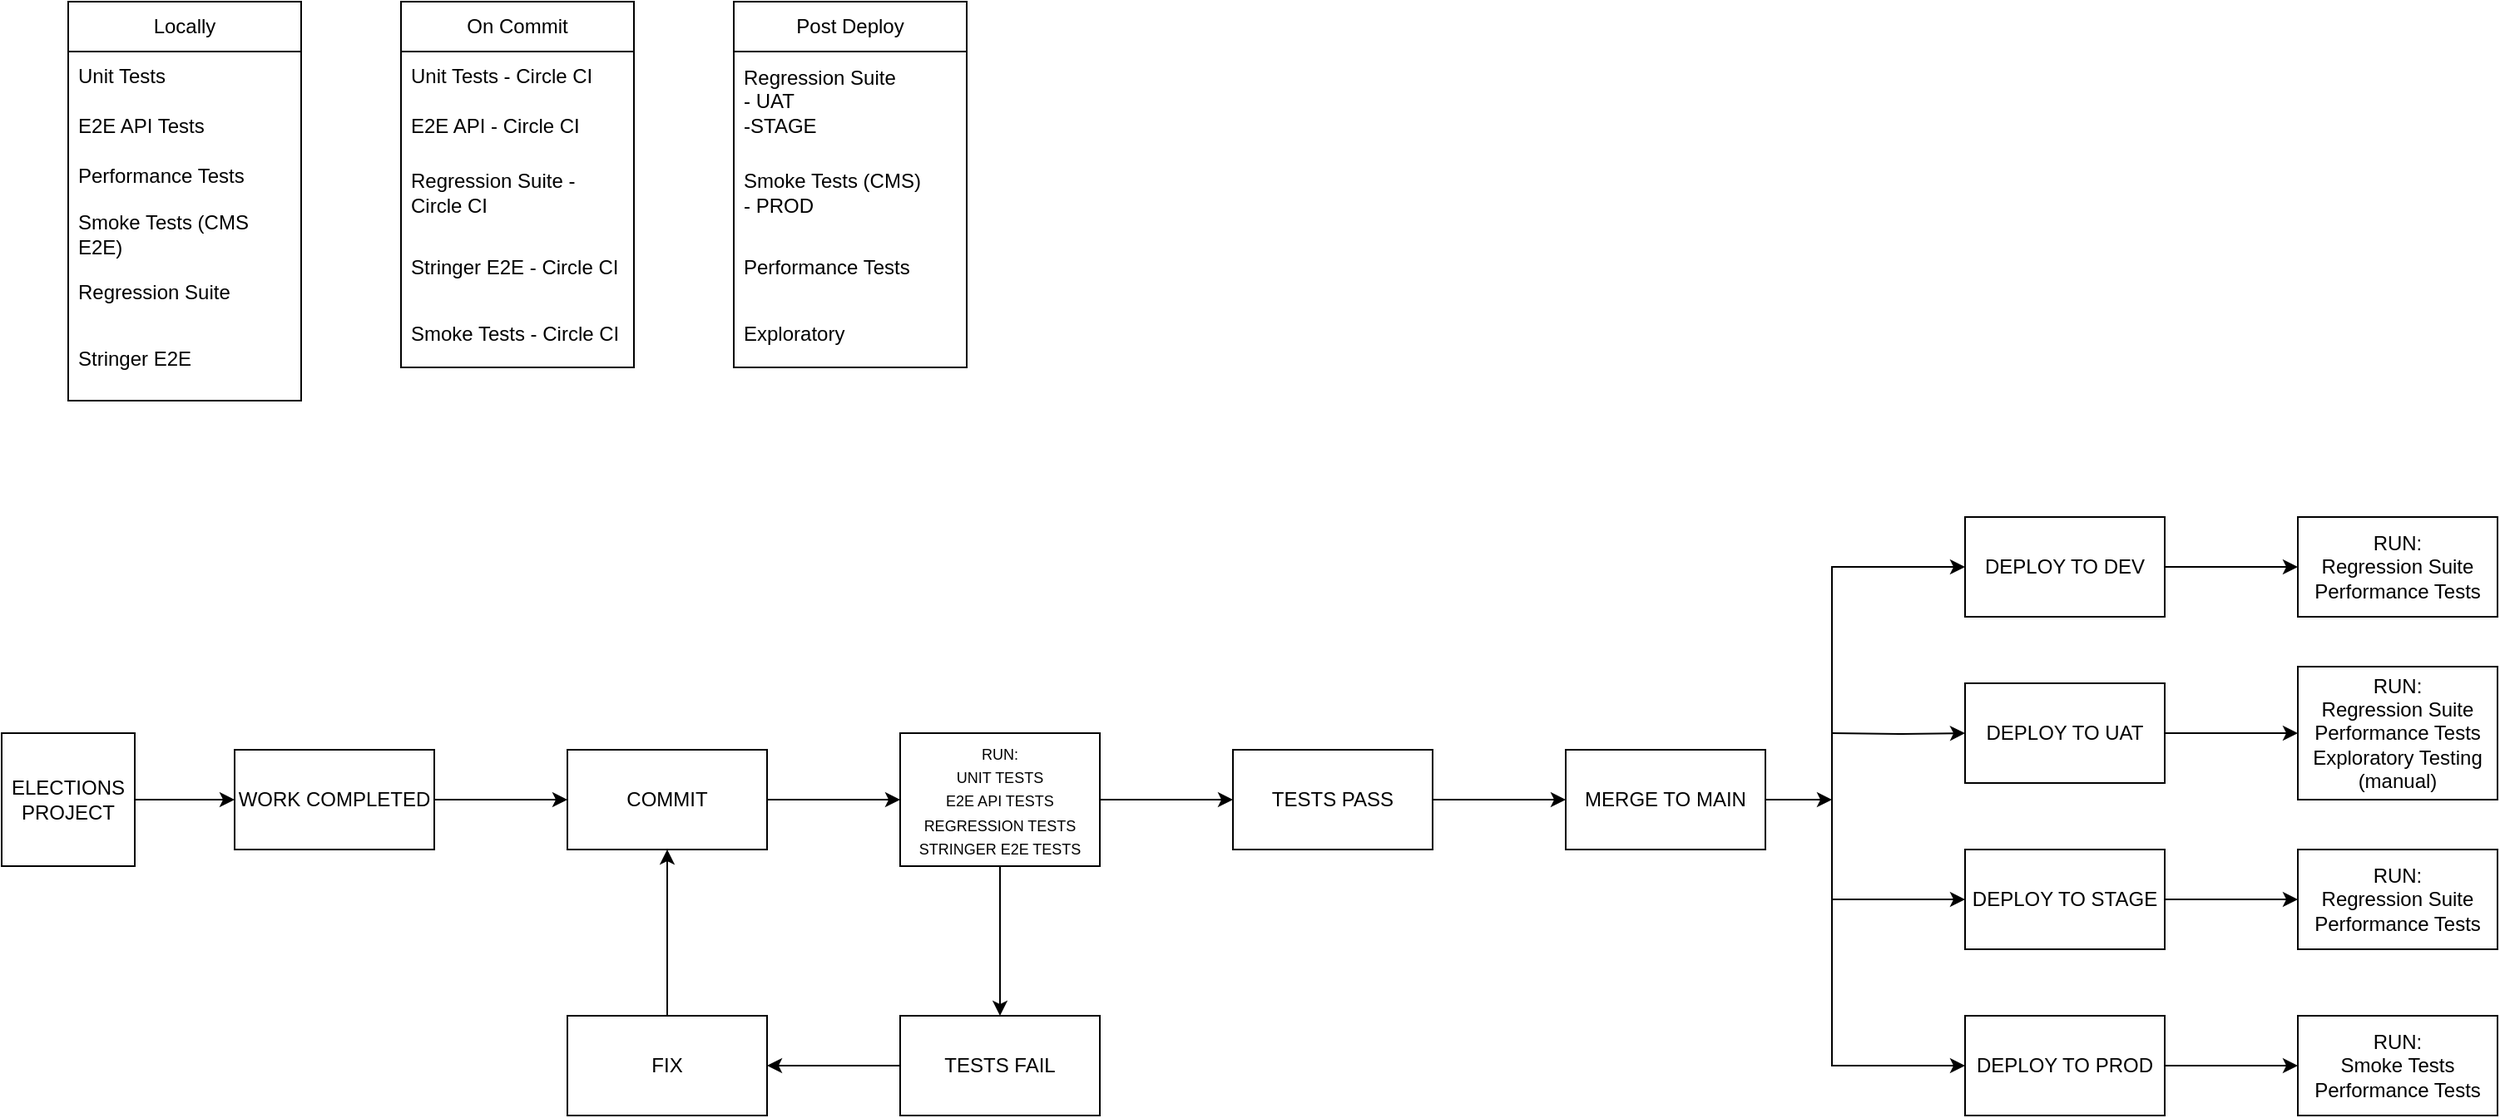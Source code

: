 <mxfile version="22.1.4" type="github">
  <diagram name="Page-1" id="F1OOcrW6D3RRBcVDZrj7">
    <mxGraphModel dx="794" dy="469" grid="1" gridSize="10" guides="1" tooltips="1" connect="1" arrows="1" fold="1" page="1" pageScale="1" pageWidth="3300" pageHeight="2339" math="0" shadow="0">
      <root>
        <mxCell id="0" />
        <mxCell id="1" parent="0" />
        <mxCell id="KTq_Er68q4V80zFjPGYi-2" value="Locally" style="swimlane;fontStyle=0;childLayout=stackLayout;horizontal=1;startSize=30;horizontalStack=0;resizeParent=1;resizeParentMax=0;resizeLast=0;collapsible=1;marginBottom=0;whiteSpace=wrap;html=1;" vertex="1" parent="1">
          <mxGeometry x="80" y="40" width="140" height="240" as="geometry" />
        </mxCell>
        <mxCell id="KTq_Er68q4V80zFjPGYi-3" value="Unit Tests" style="text;strokeColor=none;fillColor=none;align=left;verticalAlign=middle;spacingLeft=4;spacingRight=4;overflow=hidden;points=[[0,0.5],[1,0.5]];portConstraint=eastwest;rotatable=0;whiteSpace=wrap;html=1;" vertex="1" parent="KTq_Er68q4V80zFjPGYi-2">
          <mxGeometry y="30" width="140" height="30" as="geometry" />
        </mxCell>
        <mxCell id="KTq_Er68q4V80zFjPGYi-4" value="E2E API Tests" style="text;strokeColor=none;fillColor=none;align=left;verticalAlign=middle;spacingLeft=4;spacingRight=4;overflow=hidden;points=[[0,0.5],[1,0.5]];portConstraint=eastwest;rotatable=0;whiteSpace=wrap;html=1;" vertex="1" parent="KTq_Er68q4V80zFjPGYi-2">
          <mxGeometry y="60" width="140" height="30" as="geometry" />
        </mxCell>
        <mxCell id="KTq_Er68q4V80zFjPGYi-5" value="Performance Tests" style="text;strokeColor=none;fillColor=none;align=left;verticalAlign=middle;spacingLeft=4;spacingRight=4;overflow=hidden;points=[[0,0.5],[1,0.5]];portConstraint=eastwest;rotatable=0;whiteSpace=wrap;html=1;" vertex="1" parent="KTq_Er68q4V80zFjPGYi-2">
          <mxGeometry y="90" width="140" height="30" as="geometry" />
        </mxCell>
        <mxCell id="KTq_Er68q4V80zFjPGYi-15" value="Smoke Tests (CMS E2E)" style="text;strokeColor=none;fillColor=none;align=left;verticalAlign=middle;spacingLeft=4;spacingRight=4;overflow=hidden;points=[[0,0.5],[1,0.5]];portConstraint=eastwest;rotatable=0;whiteSpace=wrap;html=1;" vertex="1" parent="KTq_Er68q4V80zFjPGYi-2">
          <mxGeometry y="120" width="140" height="40" as="geometry" />
        </mxCell>
        <mxCell id="KTq_Er68q4V80zFjPGYi-16" value="Regression Suite" style="text;strokeColor=none;fillColor=none;align=left;verticalAlign=middle;spacingLeft=4;spacingRight=4;overflow=hidden;points=[[0,0.5],[1,0.5]];portConstraint=eastwest;rotatable=0;whiteSpace=wrap;html=1;" vertex="1" parent="KTq_Er68q4V80zFjPGYi-2">
          <mxGeometry y="160" width="140" height="30" as="geometry" />
        </mxCell>
        <mxCell id="KTq_Er68q4V80zFjPGYi-14" value="Stringer E2E" style="text;strokeColor=none;fillColor=none;align=left;verticalAlign=middle;spacingLeft=4;spacingRight=4;overflow=hidden;points=[[0,0.5],[1,0.5]];portConstraint=eastwest;rotatable=0;whiteSpace=wrap;html=1;" vertex="1" parent="KTq_Er68q4V80zFjPGYi-2">
          <mxGeometry y="190" width="140" height="50" as="geometry" />
        </mxCell>
        <mxCell id="KTq_Er68q4V80zFjPGYi-6" value="On Commit" style="swimlane;fontStyle=0;childLayout=stackLayout;horizontal=1;startSize=30;horizontalStack=0;resizeParent=1;resizeParentMax=0;resizeLast=0;collapsible=1;marginBottom=0;whiteSpace=wrap;html=1;" vertex="1" parent="1">
          <mxGeometry x="280" y="40" width="140" height="220" as="geometry" />
        </mxCell>
        <mxCell id="KTq_Er68q4V80zFjPGYi-7" value="Unit Tests - Circle CI" style="text;strokeColor=none;fillColor=none;align=left;verticalAlign=middle;spacingLeft=4;spacingRight=4;overflow=hidden;points=[[0,0.5],[1,0.5]];portConstraint=eastwest;rotatable=0;whiteSpace=wrap;html=1;" vertex="1" parent="KTq_Er68q4V80zFjPGYi-6">
          <mxGeometry y="30" width="140" height="30" as="geometry" />
        </mxCell>
        <mxCell id="KTq_Er68q4V80zFjPGYi-8" value="E2E API - Circle CI" style="text;strokeColor=none;fillColor=none;align=left;verticalAlign=middle;spacingLeft=4;spacingRight=4;overflow=hidden;points=[[0,0.5],[1,0.5]];portConstraint=eastwest;rotatable=0;whiteSpace=wrap;html=1;" vertex="1" parent="KTq_Er68q4V80zFjPGYi-6">
          <mxGeometry y="60" width="140" height="30" as="geometry" />
        </mxCell>
        <mxCell id="KTq_Er68q4V80zFjPGYi-9" value="Regression Suite - Circle CI" style="text;strokeColor=none;fillColor=none;align=left;verticalAlign=middle;spacingLeft=4;spacingRight=4;overflow=hidden;points=[[0,0.5],[1,0.5]];portConstraint=eastwest;rotatable=0;whiteSpace=wrap;html=1;" vertex="1" parent="KTq_Er68q4V80zFjPGYi-6">
          <mxGeometry y="90" width="140" height="50" as="geometry" />
        </mxCell>
        <mxCell id="KTq_Er68q4V80zFjPGYi-17" value="Stringer E2E - Circle CI" style="text;strokeColor=none;fillColor=none;align=left;verticalAlign=middle;spacingLeft=4;spacingRight=4;overflow=hidden;points=[[0,0.5],[1,0.5]];portConstraint=eastwest;rotatable=0;whiteSpace=wrap;html=1;" vertex="1" parent="KTq_Er68q4V80zFjPGYi-6">
          <mxGeometry y="140" width="140" height="40" as="geometry" />
        </mxCell>
        <mxCell id="KTq_Er68q4V80zFjPGYi-18" value="Smoke Tests - Circle CI" style="text;strokeColor=none;fillColor=none;align=left;verticalAlign=middle;spacingLeft=4;spacingRight=4;overflow=hidden;points=[[0,0.5],[1,0.5]];portConstraint=eastwest;rotatable=0;whiteSpace=wrap;html=1;" vertex="1" parent="KTq_Er68q4V80zFjPGYi-6">
          <mxGeometry y="180" width="140" height="40" as="geometry" />
        </mxCell>
        <mxCell id="KTq_Er68q4V80zFjPGYi-10" value="Post Deploy" style="swimlane;fontStyle=0;childLayout=stackLayout;horizontal=1;startSize=30;horizontalStack=0;resizeParent=1;resizeParentMax=0;resizeLast=0;collapsible=1;marginBottom=0;whiteSpace=wrap;html=1;" vertex="1" parent="1">
          <mxGeometry x="480" y="40" width="140" height="220" as="geometry" />
        </mxCell>
        <mxCell id="KTq_Er68q4V80zFjPGYi-11" value="Regression Suite&lt;br&gt;- UAT&lt;br&gt;-STAGE" style="text;strokeColor=none;fillColor=none;align=left;verticalAlign=middle;spacingLeft=4;spacingRight=4;overflow=hidden;points=[[0,0.5],[1,0.5]];portConstraint=eastwest;rotatable=0;whiteSpace=wrap;html=1;" vertex="1" parent="KTq_Er68q4V80zFjPGYi-10">
          <mxGeometry y="30" width="140" height="60" as="geometry" />
        </mxCell>
        <mxCell id="KTq_Er68q4V80zFjPGYi-12" value="Smoke Tests (CMS)&lt;br&gt;- PROD" style="text;strokeColor=none;fillColor=none;align=left;verticalAlign=middle;spacingLeft=4;spacingRight=4;overflow=hidden;points=[[0,0.5],[1,0.5]];portConstraint=eastwest;rotatable=0;whiteSpace=wrap;html=1;" vertex="1" parent="KTq_Er68q4V80zFjPGYi-10">
          <mxGeometry y="90" width="140" height="50" as="geometry" />
        </mxCell>
        <mxCell id="KTq_Er68q4V80zFjPGYi-13" value="Performance Tests" style="text;strokeColor=none;fillColor=none;align=left;verticalAlign=middle;spacingLeft=4;spacingRight=4;overflow=hidden;points=[[0,0.5],[1,0.5]];portConstraint=eastwest;rotatable=0;whiteSpace=wrap;html=1;" vertex="1" parent="KTq_Er68q4V80zFjPGYi-10">
          <mxGeometry y="140" width="140" height="40" as="geometry" />
        </mxCell>
        <mxCell id="KTq_Er68q4V80zFjPGYi-19" value="Exploratory" style="text;strokeColor=none;fillColor=none;align=left;verticalAlign=middle;spacingLeft=4;spacingRight=4;overflow=hidden;points=[[0,0.5],[1,0.5]];portConstraint=eastwest;rotatable=0;whiteSpace=wrap;html=1;" vertex="1" parent="KTq_Er68q4V80zFjPGYi-10">
          <mxGeometry y="180" width="140" height="40" as="geometry" />
        </mxCell>
        <mxCell id="KTq_Er68q4V80zFjPGYi-22" value="" style="edgeStyle=orthogonalEdgeStyle;rounded=0;orthogonalLoop=1;jettySize=auto;html=1;" edge="1" parent="1" source="KTq_Er68q4V80zFjPGYi-20" target="KTq_Er68q4V80zFjPGYi-21">
          <mxGeometry relative="1" as="geometry" />
        </mxCell>
        <mxCell id="KTq_Er68q4V80zFjPGYi-20" value="ELECTIONS PROJECT" style="whiteSpace=wrap;html=1;aspect=fixed;" vertex="1" parent="1">
          <mxGeometry x="40" y="480" width="80" height="80" as="geometry" />
        </mxCell>
        <mxCell id="KTq_Er68q4V80zFjPGYi-24" value="" style="edgeStyle=orthogonalEdgeStyle;rounded=0;orthogonalLoop=1;jettySize=auto;html=1;" edge="1" parent="1" source="KTq_Er68q4V80zFjPGYi-21" target="KTq_Er68q4V80zFjPGYi-23">
          <mxGeometry relative="1" as="geometry" />
        </mxCell>
        <mxCell id="KTq_Er68q4V80zFjPGYi-21" value="WORK COMPLETED" style="whiteSpace=wrap;html=1;" vertex="1" parent="1">
          <mxGeometry x="180" y="490" width="120" height="60" as="geometry" />
        </mxCell>
        <mxCell id="KTq_Er68q4V80zFjPGYi-26" value="" style="edgeStyle=orthogonalEdgeStyle;rounded=0;orthogonalLoop=1;jettySize=auto;html=1;" edge="1" parent="1" source="KTq_Er68q4V80zFjPGYi-23" target="KTq_Er68q4V80zFjPGYi-25">
          <mxGeometry relative="1" as="geometry" />
        </mxCell>
        <mxCell id="KTq_Er68q4V80zFjPGYi-23" value="COMMIT" style="whiteSpace=wrap;html=1;" vertex="1" parent="1">
          <mxGeometry x="380" y="490" width="120" height="60" as="geometry" />
        </mxCell>
        <mxCell id="KTq_Er68q4V80zFjPGYi-28" value="" style="edgeStyle=orthogonalEdgeStyle;rounded=0;orthogonalLoop=1;jettySize=auto;html=1;" edge="1" parent="1" source="KTq_Er68q4V80zFjPGYi-25" target="KTq_Er68q4V80zFjPGYi-27">
          <mxGeometry relative="1" as="geometry" />
        </mxCell>
        <mxCell id="KTq_Er68q4V80zFjPGYi-33" value="" style="edgeStyle=orthogonalEdgeStyle;rounded=0;orthogonalLoop=1;jettySize=auto;html=1;" edge="1" parent="1" source="KTq_Er68q4V80zFjPGYi-25" target="KTq_Er68q4V80zFjPGYi-32">
          <mxGeometry relative="1" as="geometry" />
        </mxCell>
        <mxCell id="KTq_Er68q4V80zFjPGYi-25" value="&lt;font style=&quot;font-size: 9px;&quot;&gt;RUN:&lt;br&gt;UNIT TESTS&lt;br&gt;E2E API TESTS&lt;br&gt;REGRESSION TESTS&lt;br&gt;STRINGER E2E TESTS&lt;/font&gt;" style="whiteSpace=wrap;html=1;" vertex="1" parent="1">
          <mxGeometry x="580" y="480" width="120" height="80" as="geometry" />
        </mxCell>
        <mxCell id="KTq_Er68q4V80zFjPGYi-30" value="" style="edgeStyle=orthogonalEdgeStyle;rounded=0;orthogonalLoop=1;jettySize=auto;html=1;" edge="1" parent="1" source="KTq_Er68q4V80zFjPGYi-27" target="KTq_Er68q4V80zFjPGYi-29">
          <mxGeometry relative="1" as="geometry" />
        </mxCell>
        <mxCell id="KTq_Er68q4V80zFjPGYi-27" value="TESTS FAIL" style="whiteSpace=wrap;html=1;" vertex="1" parent="1">
          <mxGeometry x="580" y="650" width="120" height="60" as="geometry" />
        </mxCell>
        <mxCell id="KTq_Er68q4V80zFjPGYi-31" value="" style="edgeStyle=orthogonalEdgeStyle;rounded=0;orthogonalLoop=1;jettySize=auto;html=1;" edge="1" parent="1" source="KTq_Er68q4V80zFjPGYi-29" target="KTq_Er68q4V80zFjPGYi-23">
          <mxGeometry relative="1" as="geometry" />
        </mxCell>
        <mxCell id="KTq_Er68q4V80zFjPGYi-29" value="FIX" style="whiteSpace=wrap;html=1;" vertex="1" parent="1">
          <mxGeometry x="380" y="650" width="120" height="60" as="geometry" />
        </mxCell>
        <mxCell id="KTq_Er68q4V80zFjPGYi-35" value="" style="edgeStyle=orthogonalEdgeStyle;rounded=0;orthogonalLoop=1;jettySize=auto;html=1;" edge="1" parent="1" source="KTq_Er68q4V80zFjPGYi-32" target="KTq_Er68q4V80zFjPGYi-34">
          <mxGeometry relative="1" as="geometry" />
        </mxCell>
        <mxCell id="KTq_Er68q4V80zFjPGYi-32" value="TESTS PASS" style="whiteSpace=wrap;html=1;" vertex="1" parent="1">
          <mxGeometry x="780" y="490" width="120" height="60" as="geometry" />
        </mxCell>
        <mxCell id="KTq_Er68q4V80zFjPGYi-37" value="" style="edgeStyle=orthogonalEdgeStyle;rounded=0;orthogonalLoop=1;jettySize=auto;html=1;" edge="1" parent="1" target="KTq_Er68q4V80zFjPGYi-36">
          <mxGeometry relative="1" as="geometry">
            <mxPoint x="1140" y="480" as="sourcePoint" />
          </mxGeometry>
        </mxCell>
        <mxCell id="KTq_Er68q4V80zFjPGYi-34" value="MERGE TO MAIN" style="whiteSpace=wrap;html=1;" vertex="1" parent="1">
          <mxGeometry x="980" y="490" width="120" height="60" as="geometry" />
        </mxCell>
        <mxCell id="KTq_Er68q4V80zFjPGYi-49" value="" style="edgeStyle=orthogonalEdgeStyle;rounded=0;orthogonalLoop=1;jettySize=auto;html=1;" edge="1" parent="1" source="KTq_Er68q4V80zFjPGYi-36" target="KTq_Er68q4V80zFjPGYi-48">
          <mxGeometry relative="1" as="geometry" />
        </mxCell>
        <mxCell id="KTq_Er68q4V80zFjPGYi-36" value="DEPLOY TO UAT" style="whiteSpace=wrap;html=1;" vertex="1" parent="1">
          <mxGeometry x="1220" y="450" width="120" height="60" as="geometry" />
        </mxCell>
        <mxCell id="KTq_Er68q4V80zFjPGYi-47" value="" style="edgeStyle=orthogonalEdgeStyle;rounded=0;orthogonalLoop=1;jettySize=auto;html=1;" edge="1" parent="1" source="KTq_Er68q4V80zFjPGYi-38" target="KTq_Er68q4V80zFjPGYi-46">
          <mxGeometry relative="1" as="geometry" />
        </mxCell>
        <mxCell id="KTq_Er68q4V80zFjPGYi-38" value="DEPLOY TO DEV" style="whiteSpace=wrap;html=1;" vertex="1" parent="1">
          <mxGeometry x="1220" y="350" width="120" height="60" as="geometry" />
        </mxCell>
        <mxCell id="KTq_Er68q4V80zFjPGYi-51" value="" style="edgeStyle=orthogonalEdgeStyle;rounded=0;orthogonalLoop=1;jettySize=auto;html=1;" edge="1" parent="1" source="KTq_Er68q4V80zFjPGYi-39" target="KTq_Er68q4V80zFjPGYi-50">
          <mxGeometry relative="1" as="geometry" />
        </mxCell>
        <mxCell id="KTq_Er68q4V80zFjPGYi-39" value="DEPLOY TO STAGE" style="whiteSpace=wrap;html=1;" vertex="1" parent="1">
          <mxGeometry x="1220" y="550" width="120" height="60" as="geometry" />
        </mxCell>
        <mxCell id="KTq_Er68q4V80zFjPGYi-53" value="" style="edgeStyle=orthogonalEdgeStyle;rounded=0;orthogonalLoop=1;jettySize=auto;html=1;" edge="1" parent="1" source="KTq_Er68q4V80zFjPGYi-40" target="KTq_Er68q4V80zFjPGYi-52">
          <mxGeometry relative="1" as="geometry" />
        </mxCell>
        <mxCell id="KTq_Er68q4V80zFjPGYi-40" value="DEPLOY TO PROD" style="whiteSpace=wrap;html=1;" vertex="1" parent="1">
          <mxGeometry x="1220" y="650" width="120" height="60" as="geometry" />
        </mxCell>
        <mxCell id="KTq_Er68q4V80zFjPGYi-41" value="" style="endArrow=classic;html=1;rounded=0;entryX=0;entryY=0.5;entryDx=0;entryDy=0;exitX=1;exitY=0.5;exitDx=0;exitDy=0;" edge="1" parent="1" target="KTq_Er68q4V80zFjPGYi-38">
          <mxGeometry width="50" height="50" relative="1" as="geometry">
            <mxPoint x="1140" y="480" as="sourcePoint" />
            <mxPoint x="1080" y="370" as="targetPoint" />
            <Array as="points">
              <mxPoint x="1140" y="380" />
            </Array>
          </mxGeometry>
        </mxCell>
        <mxCell id="KTq_Er68q4V80zFjPGYi-42" value="" style="endArrow=classic;html=1;rounded=0;entryX=0;entryY=0.5;entryDx=0;entryDy=0;exitX=1;exitY=0.5;exitDx=0;exitDy=0;" edge="1" parent="1" target="KTq_Er68q4V80zFjPGYi-39">
          <mxGeometry width="50" height="50" relative="1" as="geometry">
            <mxPoint x="1140" y="480" as="sourcePoint" />
            <mxPoint x="1230" y="390" as="targetPoint" />
            <Array as="points">
              <mxPoint x="1140" y="580" />
              <mxPoint x="1180" y="580" />
            </Array>
          </mxGeometry>
        </mxCell>
        <mxCell id="KTq_Er68q4V80zFjPGYi-43" value="" style="endArrow=classic;html=1;rounded=0;entryX=0;entryY=0.5;entryDx=0;entryDy=0;exitX=1;exitY=0.5;exitDx=0;exitDy=0;" edge="1" parent="1">
          <mxGeometry width="50" height="50" relative="1" as="geometry">
            <mxPoint x="1140" y="580" as="sourcePoint" />
            <mxPoint x="1220" y="680" as="targetPoint" />
            <Array as="points">
              <mxPoint x="1140" y="680" />
              <mxPoint x="1180" y="680" />
            </Array>
          </mxGeometry>
        </mxCell>
        <mxCell id="KTq_Er68q4V80zFjPGYi-44" value="" style="endArrow=classic;html=1;rounded=0;" edge="1" parent="1">
          <mxGeometry width="50" height="50" relative="1" as="geometry">
            <mxPoint x="1100" y="520" as="sourcePoint" />
            <mxPoint x="1140" y="520" as="targetPoint" />
          </mxGeometry>
        </mxCell>
        <mxCell id="KTq_Er68q4V80zFjPGYi-46" value="RUN:&lt;br style=&quot;border-color: var(--border-color);&quot;&gt;Regression Suite&lt;br style=&quot;border-color: var(--border-color);&quot;&gt;Performance Tests" style="whiteSpace=wrap;html=1;" vertex="1" parent="1">
          <mxGeometry x="1420" y="350" width="120" height="60" as="geometry" />
        </mxCell>
        <mxCell id="KTq_Er68q4V80zFjPGYi-48" value="RUN:&lt;br&gt;Regression Suite&lt;br&gt;Performance Tests&lt;br&gt;Exploratory Testing (manual)" style="whiteSpace=wrap;html=1;" vertex="1" parent="1">
          <mxGeometry x="1420" y="440" width="120" height="80" as="geometry" />
        </mxCell>
        <mxCell id="KTq_Er68q4V80zFjPGYi-50" value="RUN:&lt;br style=&quot;border-color: var(--border-color);&quot;&gt;Regression Suite&lt;br style=&quot;border-color: var(--border-color);&quot;&gt;Performance Tests" style="whiteSpace=wrap;html=1;" vertex="1" parent="1">
          <mxGeometry x="1420" y="550" width="120" height="60" as="geometry" />
        </mxCell>
        <mxCell id="KTq_Er68q4V80zFjPGYi-52" value="RUN:&lt;br style=&quot;border-color: var(--border-color);&quot;&gt;Smoke Tests&lt;br style=&quot;border-color: var(--border-color);&quot;&gt;Performance Tests" style="whiteSpace=wrap;html=1;" vertex="1" parent="1">
          <mxGeometry x="1420" y="650" width="120" height="60" as="geometry" />
        </mxCell>
      </root>
    </mxGraphModel>
  </diagram>
</mxfile>
